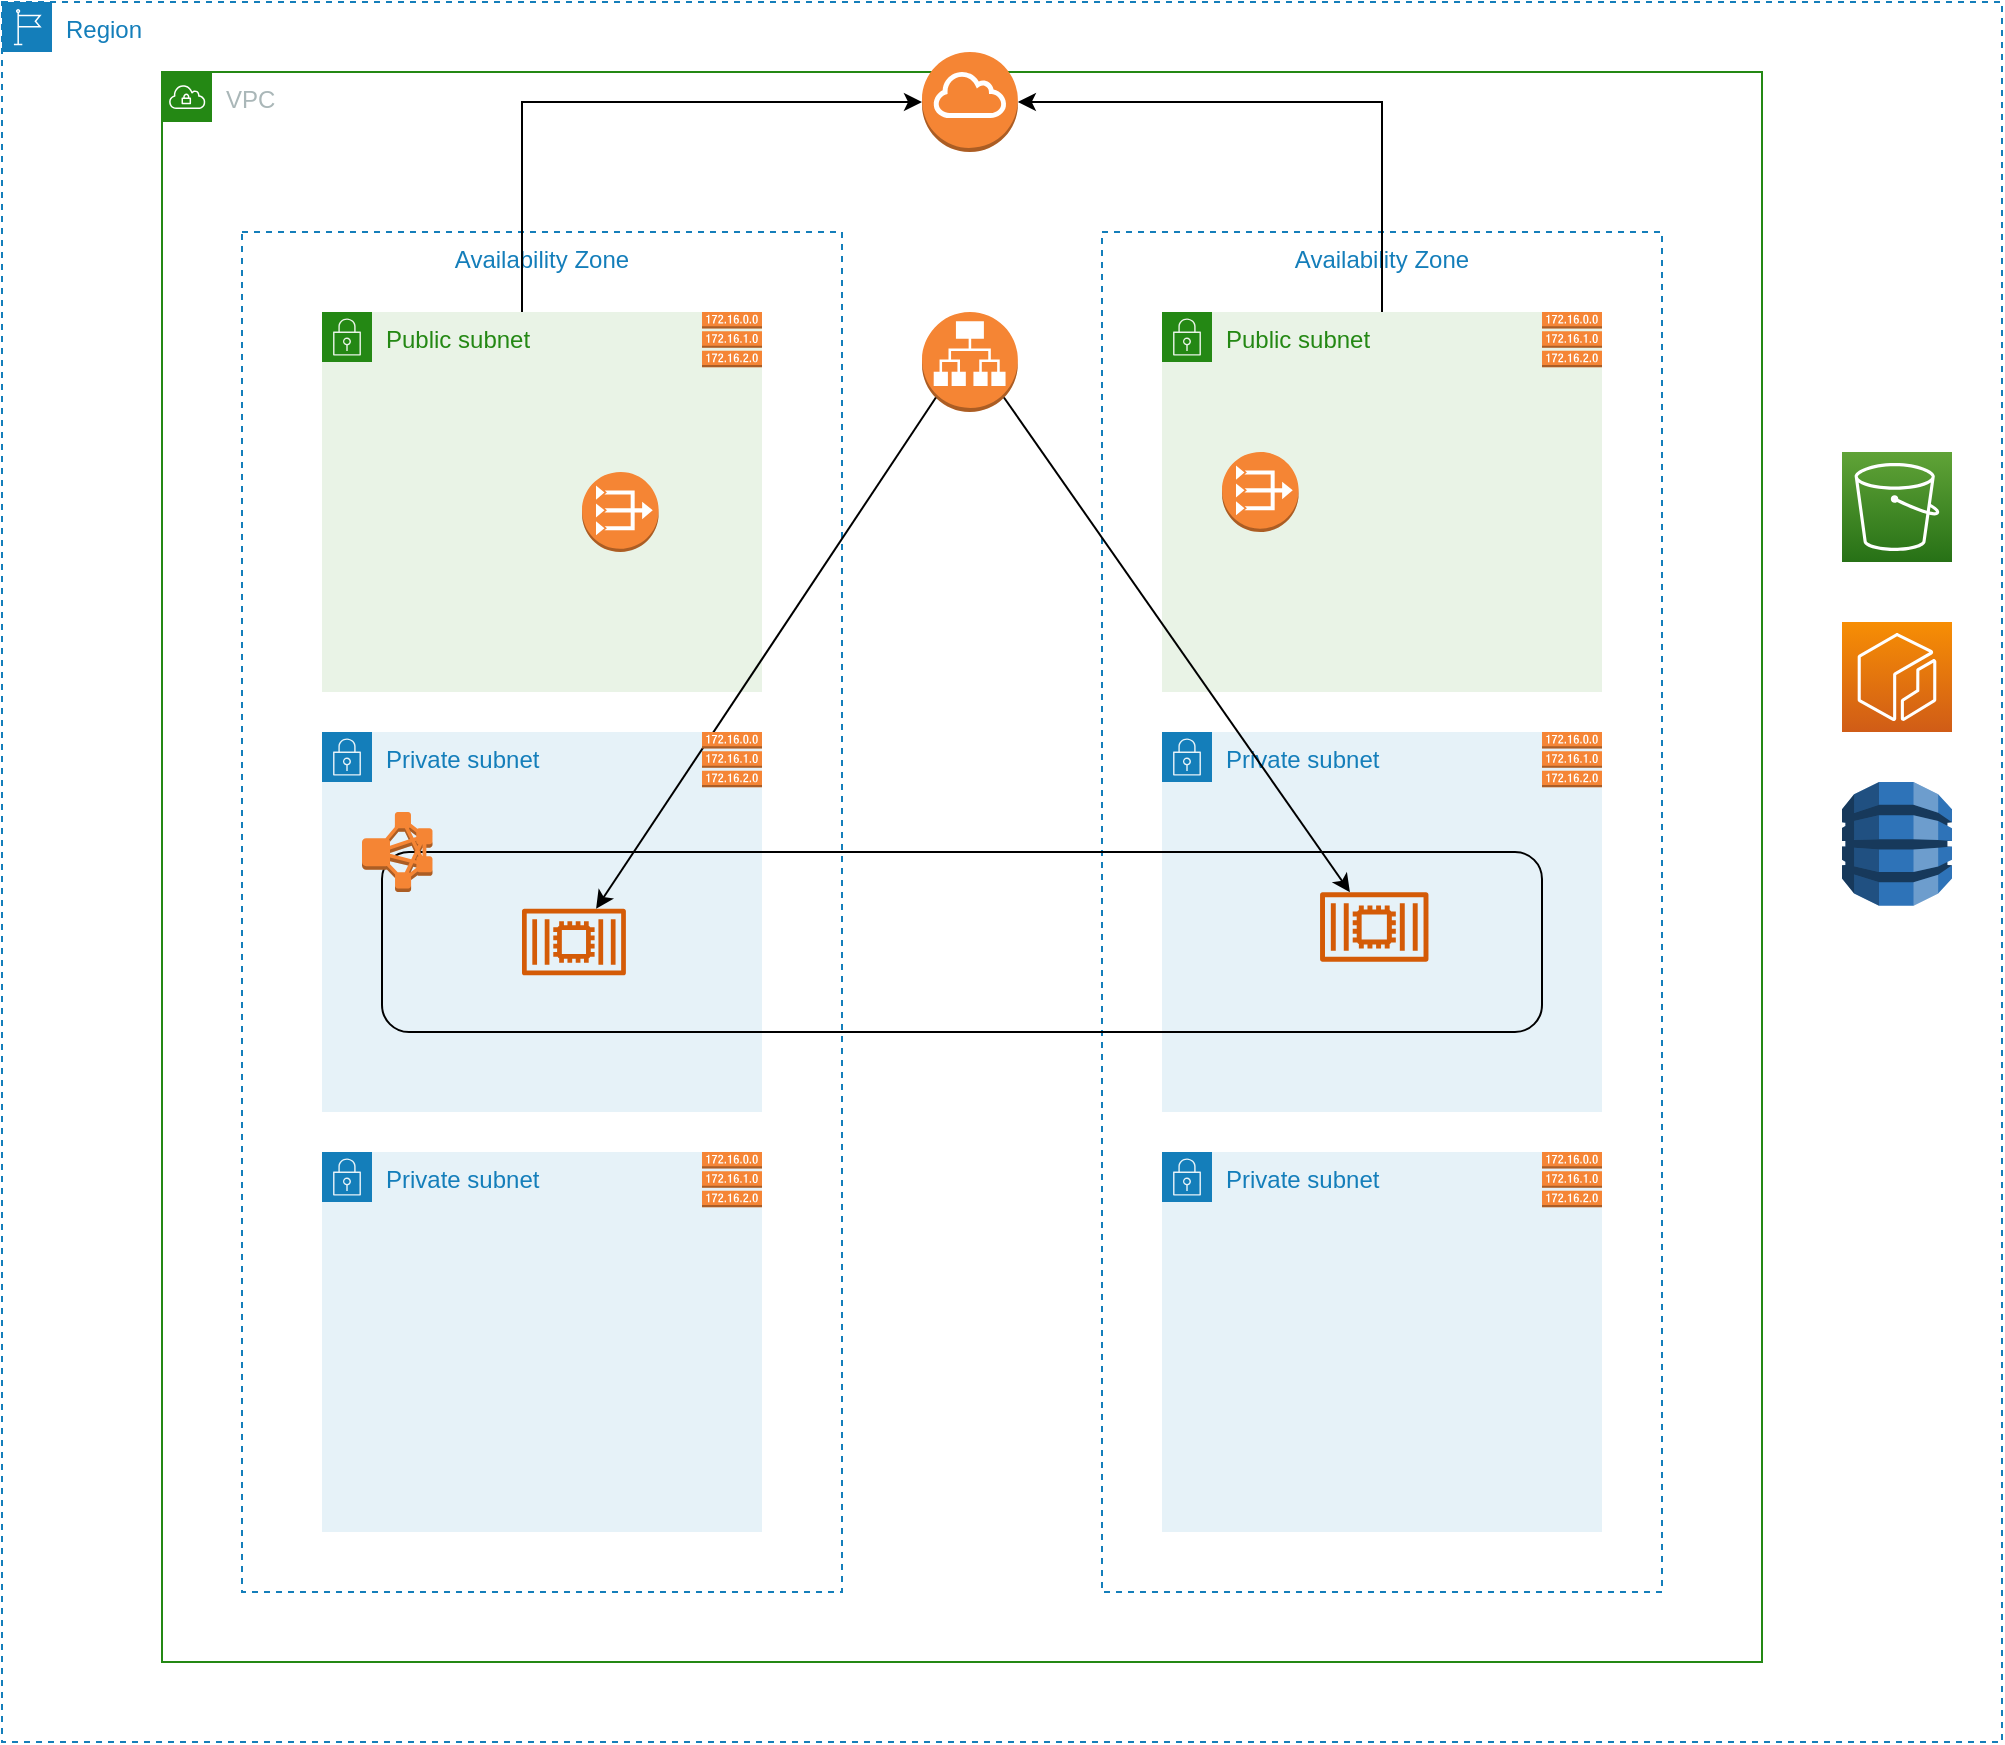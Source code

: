 <mxfile version="17.2.2" type="github">
  <diagram id="kLvLH0YnfWJ-6zQmONw3" name="Page-1">
    <mxGraphModel dx="1595" dy="971" grid="1" gridSize="10" guides="1" tooltips="1" connect="1" arrows="1" fold="1" page="1" pageScale="1" pageWidth="1920" pageHeight="1200" math="0" shadow="0">
      <root>
        <mxCell id="0" />
        <mxCell id="1" parent="0" />
        <mxCell id="I0gpD1vLXrpBhUwmVyEY-1" value="Region" style="points=[[0,0],[0.25,0],[0.5,0],[0.75,0],[1,0],[1,0.25],[1,0.5],[1,0.75],[1,1],[0.75,1],[0.5,1],[0.25,1],[0,1],[0,0.75],[0,0.5],[0,0.25]];outlineConnect=0;gradientColor=none;html=1;whiteSpace=wrap;fontSize=12;fontStyle=0;container=1;pointerEvents=0;collapsible=0;recursiveResize=0;shape=mxgraph.aws4.group;grIcon=mxgraph.aws4.group_region;strokeColor=#147EBA;fillColor=none;verticalAlign=top;align=left;spacingLeft=30;fontColor=#147EBA;dashed=1;" vertex="1" parent="1">
          <mxGeometry x="320" y="70" width="1000" height="870" as="geometry" />
        </mxCell>
        <mxCell id="I0gpD1vLXrpBhUwmVyEY-3" value="VPC" style="points=[[0,0],[0.25,0],[0.5,0],[0.75,0],[1,0],[1,0.25],[1,0.5],[1,0.75],[1,1],[0.75,1],[0.5,1],[0.25,1],[0,1],[0,0.75],[0,0.5],[0,0.25]];outlineConnect=0;gradientColor=none;html=1;whiteSpace=wrap;fontSize=12;fontStyle=0;container=1;pointerEvents=0;collapsible=0;recursiveResize=0;shape=mxgraph.aws4.group;grIcon=mxgraph.aws4.group_vpc;strokeColor=#248814;fillColor=none;verticalAlign=top;align=left;spacingLeft=30;fontColor=#AAB7B8;dashed=0;" vertex="1" parent="I0gpD1vLXrpBhUwmVyEY-1">
          <mxGeometry x="80" y="35" width="800" height="795" as="geometry" />
        </mxCell>
        <mxCell id="I0gpD1vLXrpBhUwmVyEY-5" value="Availability Zone" style="fillColor=none;strokeColor=#147EBA;dashed=1;verticalAlign=top;fontStyle=0;fontColor=#147EBA;" vertex="1" parent="I0gpD1vLXrpBhUwmVyEY-3">
          <mxGeometry x="40" y="80" width="300" height="680" as="geometry" />
        </mxCell>
        <mxCell id="I0gpD1vLXrpBhUwmVyEY-6" value="Availability Zone" style="fillColor=none;strokeColor=#147EBA;dashed=1;verticalAlign=top;fontStyle=0;fontColor=#147EBA;" vertex="1" parent="I0gpD1vLXrpBhUwmVyEY-3">
          <mxGeometry x="470" y="80" width="280" height="680" as="geometry" />
        </mxCell>
        <mxCell id="I0gpD1vLXrpBhUwmVyEY-17" value="" style="edgeStyle=orthogonalEdgeStyle;rounded=0;orthogonalLoop=1;jettySize=auto;html=1;entryX=0;entryY=0.5;entryDx=0;entryDy=0;entryPerimeter=0;" edge="1" parent="I0gpD1vLXrpBhUwmVyEY-3" source="I0gpD1vLXrpBhUwmVyEY-7" target="I0gpD1vLXrpBhUwmVyEY-15">
          <mxGeometry relative="1" as="geometry">
            <mxPoint x="240" y="-60" as="targetPoint" />
            <Array as="points">
              <mxPoint x="180" y="15" />
            </Array>
          </mxGeometry>
        </mxCell>
        <mxCell id="I0gpD1vLXrpBhUwmVyEY-7" value="Public subnet" style="points=[[0,0],[0.25,0],[0.5,0],[0.75,0],[1,0],[1,0.25],[1,0.5],[1,0.75],[1,1],[0.75,1],[0.5,1],[0.25,1],[0,1],[0,0.75],[0,0.5],[0,0.25]];outlineConnect=0;gradientColor=none;html=1;whiteSpace=wrap;fontSize=12;fontStyle=0;container=1;pointerEvents=0;collapsible=0;recursiveResize=0;shape=mxgraph.aws4.group;grIcon=mxgraph.aws4.group_security_group;grStroke=0;strokeColor=#248814;fillColor=#E9F3E6;verticalAlign=top;align=left;spacingLeft=30;fontColor=#248814;dashed=0;" vertex="1" parent="I0gpD1vLXrpBhUwmVyEY-3">
          <mxGeometry x="80" y="120" width="220" height="190" as="geometry" />
        </mxCell>
        <mxCell id="I0gpD1vLXrpBhUwmVyEY-19" value="" style="edgeStyle=orthogonalEdgeStyle;rounded=0;orthogonalLoop=1;jettySize=auto;html=1;entryX=1;entryY=0.5;entryDx=0;entryDy=0;entryPerimeter=0;" edge="1" parent="I0gpD1vLXrpBhUwmVyEY-3" source="I0gpD1vLXrpBhUwmVyEY-9" target="I0gpD1vLXrpBhUwmVyEY-15">
          <mxGeometry relative="1" as="geometry">
            <mxPoint x="760.0" y="30" as="targetPoint" />
            <Array as="points">
              <mxPoint x="610" y="15" />
            </Array>
          </mxGeometry>
        </mxCell>
        <mxCell id="I0gpD1vLXrpBhUwmVyEY-9" value="Public subnet" style="points=[[0,0],[0.25,0],[0.5,0],[0.75,0],[1,0],[1,0.25],[1,0.5],[1,0.75],[1,1],[0.75,1],[0.5,1],[0.25,1],[0,1],[0,0.75],[0,0.5],[0,0.25]];outlineConnect=0;gradientColor=none;html=1;whiteSpace=wrap;fontSize=12;fontStyle=0;container=1;pointerEvents=0;collapsible=0;recursiveResize=0;shape=mxgraph.aws4.group;grIcon=mxgraph.aws4.group_security_group;grStroke=0;strokeColor=#248814;fillColor=#E9F3E6;verticalAlign=top;align=left;spacingLeft=30;fontColor=#248814;dashed=0;" vertex="1" parent="I0gpD1vLXrpBhUwmVyEY-3">
          <mxGeometry x="500" y="120" width="220" height="190" as="geometry" />
        </mxCell>
        <mxCell id="I0gpD1vLXrpBhUwmVyEY-29" value="" style="outlineConnect=0;dashed=0;verticalLabelPosition=bottom;verticalAlign=top;align=center;html=1;shape=mxgraph.aws3.vpc_nat_gateway;fillColor=#F58534;gradientColor=none;aspect=fixed;" vertex="1" parent="I0gpD1vLXrpBhUwmVyEY-9">
          <mxGeometry x="30" y="70" width="38.33" height="40" as="geometry" />
        </mxCell>
        <mxCell id="I0gpD1vLXrpBhUwmVyEY-10" value="Private subnet" style="points=[[0,0],[0.25,0],[0.5,0],[0.75,0],[1,0],[1,0.25],[1,0.5],[1,0.75],[1,1],[0.75,1],[0.5,1],[0.25,1],[0,1],[0,0.75],[0,0.5],[0,0.25]];outlineConnect=0;gradientColor=none;html=1;whiteSpace=wrap;fontSize=12;fontStyle=0;container=1;pointerEvents=0;collapsible=0;recursiveResize=0;shape=mxgraph.aws4.group;grIcon=mxgraph.aws4.group_security_group;grStroke=0;strokeColor=#147EBA;fillColor=#E6F2F8;verticalAlign=top;align=left;spacingLeft=30;fontColor=#147EBA;dashed=0;" vertex="1" parent="I0gpD1vLXrpBhUwmVyEY-3">
          <mxGeometry x="80" y="330" width="220" height="190" as="geometry" />
        </mxCell>
        <mxCell id="I0gpD1vLXrpBhUwmVyEY-12" value="Private subnet" style="points=[[0,0],[0.25,0],[0.5,0],[0.75,0],[1,0],[1,0.25],[1,0.5],[1,0.75],[1,1],[0.75,1],[0.5,1],[0.25,1],[0,1],[0,0.75],[0,0.5],[0,0.25]];outlineConnect=0;gradientColor=none;html=1;whiteSpace=wrap;fontSize=12;fontStyle=0;container=1;pointerEvents=0;collapsible=0;recursiveResize=0;shape=mxgraph.aws4.group;grIcon=mxgraph.aws4.group_security_group;grStroke=0;strokeColor=#147EBA;fillColor=#E6F2F8;verticalAlign=top;align=left;spacingLeft=30;fontColor=#147EBA;dashed=0;" vertex="1" parent="I0gpD1vLXrpBhUwmVyEY-3">
          <mxGeometry x="500" y="330" width="220" height="190" as="geometry" />
        </mxCell>
        <mxCell id="I0gpD1vLXrpBhUwmVyEY-13" value="Private subnet" style="points=[[0,0],[0.25,0],[0.5,0],[0.75,0],[1,0],[1,0.25],[1,0.5],[1,0.75],[1,1],[0.75,1],[0.5,1],[0.25,1],[0,1],[0,0.75],[0,0.5],[0,0.25]];outlineConnect=0;gradientColor=none;html=1;whiteSpace=wrap;fontSize=12;fontStyle=0;container=1;pointerEvents=0;collapsible=0;recursiveResize=0;shape=mxgraph.aws4.group;grIcon=mxgraph.aws4.group_security_group;grStroke=0;strokeColor=#147EBA;fillColor=#E6F2F8;verticalAlign=top;align=left;spacingLeft=30;fontColor=#147EBA;dashed=0;" vertex="1" parent="I0gpD1vLXrpBhUwmVyEY-3">
          <mxGeometry x="80" y="540" width="220" height="190" as="geometry" />
        </mxCell>
        <mxCell id="I0gpD1vLXrpBhUwmVyEY-14" value="Private subnet" style="points=[[0,0],[0.25,0],[0.5,0],[0.75,0],[1,0],[1,0.25],[1,0.5],[1,0.75],[1,1],[0.75,1],[0.5,1],[0.25,1],[0,1],[0,0.75],[0,0.5],[0,0.25]];outlineConnect=0;gradientColor=none;html=1;whiteSpace=wrap;fontSize=12;fontStyle=0;container=1;pointerEvents=0;collapsible=0;recursiveResize=0;shape=mxgraph.aws4.group;grIcon=mxgraph.aws4.group_security_group;grStroke=0;strokeColor=#147EBA;fillColor=#E6F2F8;verticalAlign=top;align=left;spacingLeft=30;fontColor=#147EBA;dashed=0;" vertex="1" parent="I0gpD1vLXrpBhUwmVyEY-3">
          <mxGeometry x="500" y="540" width="220" height="190" as="geometry" />
        </mxCell>
        <mxCell id="I0gpD1vLXrpBhUwmVyEY-15" value="" style="outlineConnect=0;dashed=0;verticalLabelPosition=bottom;verticalAlign=top;align=center;html=1;shape=mxgraph.aws3.internet_gateway;fillColor=#F58534;gradientColor=none;aspect=fixed;" vertex="1" parent="I0gpD1vLXrpBhUwmVyEY-3">
          <mxGeometry x="380" y="-10" width="47.92" height="50" as="geometry" />
        </mxCell>
        <mxCell id="I0gpD1vLXrpBhUwmVyEY-21" value="" style="rounded=1;whiteSpace=wrap;html=1;fillColor=none;" vertex="1" parent="I0gpD1vLXrpBhUwmVyEY-3">
          <mxGeometry x="110" y="390" width="580" height="90" as="geometry" />
        </mxCell>
        <mxCell id="I0gpD1vLXrpBhUwmVyEY-22" value="" style="sketch=0;outlineConnect=0;fontColor=#232F3E;gradientColor=none;fillColor=#D45B07;strokeColor=none;dashed=0;verticalLabelPosition=bottom;verticalAlign=top;align=center;html=1;fontSize=12;fontStyle=0;aspect=fixed;pointerEvents=1;shape=mxgraph.aws4.container_2;" vertex="1" parent="I0gpD1vLXrpBhUwmVyEY-3">
          <mxGeometry x="180" y="418.23" width="51.94" height="33.54" as="geometry" />
        </mxCell>
        <mxCell id="I0gpD1vLXrpBhUwmVyEY-23" value="" style="sketch=0;outlineConnect=0;fontColor=#232F3E;gradientColor=none;fillColor=#D45B07;strokeColor=none;dashed=0;verticalLabelPosition=bottom;verticalAlign=top;align=center;html=1;fontSize=12;fontStyle=0;aspect=fixed;pointerEvents=1;shape=mxgraph.aws4.container_2;" vertex="1" parent="I0gpD1vLXrpBhUwmVyEY-3">
          <mxGeometry x="579.03" y="410" width="54.2" height="35" as="geometry" />
        </mxCell>
        <mxCell id="I0gpD1vLXrpBhUwmVyEY-20" value="" style="outlineConnect=0;dashed=0;verticalLabelPosition=bottom;verticalAlign=top;align=center;html=1;shape=mxgraph.aws3.emr_cluster;fillColor=#F58534;gradientColor=none;aspect=fixed;" vertex="1" parent="I0gpD1vLXrpBhUwmVyEY-3">
          <mxGeometry x="100" y="370" width="35.24" height="40" as="geometry" />
        </mxCell>
        <mxCell id="I0gpD1vLXrpBhUwmVyEY-24" value="" style="outlineConnect=0;dashed=0;verticalLabelPosition=bottom;verticalAlign=top;align=center;html=1;shape=mxgraph.aws3.vpc_nat_gateway;fillColor=#F58534;gradientColor=none;aspect=fixed;" vertex="1" parent="I0gpD1vLXrpBhUwmVyEY-3">
          <mxGeometry x="210" y="200" width="38.33" height="40" as="geometry" />
        </mxCell>
        <mxCell id="I0gpD1vLXrpBhUwmVyEY-26" value="" style="outlineConnect=0;dashed=0;verticalLabelPosition=bottom;verticalAlign=top;align=center;html=1;shape=mxgraph.aws3.application_load_balancer;fillColor=#F58534;gradientColor=none;aspect=fixed;" vertex="1" parent="I0gpD1vLXrpBhUwmVyEY-3">
          <mxGeometry x="380" y="120" width="47.92" height="50" as="geometry" />
        </mxCell>
        <mxCell id="I0gpD1vLXrpBhUwmVyEY-28" value="" style="endArrow=classic;html=1;rounded=0;exitX=0.855;exitY=0.855;exitDx=0;exitDy=0;exitPerimeter=0;" edge="1" parent="I0gpD1vLXrpBhUwmVyEY-3" source="I0gpD1vLXrpBhUwmVyEY-26" target="I0gpD1vLXrpBhUwmVyEY-23">
          <mxGeometry width="50" height="50" relative="1" as="geometry">
            <mxPoint x="489.587" y="195.3" as="sourcePoint" />
            <mxPoint x="265.383" y="485.115" as="targetPoint" />
          </mxGeometry>
        </mxCell>
        <mxCell id="I0gpD1vLXrpBhUwmVyEY-30" value="" style="outlineConnect=0;dashed=0;verticalLabelPosition=bottom;verticalAlign=top;align=center;html=1;shape=mxgraph.aws3.route_table;fillColor=#F58536;gradientColor=none;aspect=fixed;" vertex="1" parent="I0gpD1vLXrpBhUwmVyEY-3">
          <mxGeometry x="270" y="120" width="30" height="27.6" as="geometry" />
        </mxCell>
        <mxCell id="I0gpD1vLXrpBhUwmVyEY-27" value="" style="endArrow=classic;html=1;rounded=0;exitX=0.145;exitY=0.855;exitDx=0;exitDy=0;exitPerimeter=0;" edge="1" parent="I0gpD1vLXrpBhUwmVyEY-3" source="I0gpD1vLXrpBhUwmVyEY-26" target="I0gpD1vLXrpBhUwmVyEY-22">
          <mxGeometry width="50" height="50" relative="1" as="geometry">
            <mxPoint x="510" y="330" as="sourcePoint" />
            <mxPoint x="560" y="280" as="targetPoint" />
          </mxGeometry>
        </mxCell>
        <mxCell id="I0gpD1vLXrpBhUwmVyEY-31" value="" style="outlineConnect=0;dashed=0;verticalLabelPosition=bottom;verticalAlign=top;align=center;html=1;shape=mxgraph.aws3.route_table;fillColor=#F58536;gradientColor=none;aspect=fixed;" vertex="1" parent="I0gpD1vLXrpBhUwmVyEY-3">
          <mxGeometry x="690" y="120" width="30" height="27.6" as="geometry" />
        </mxCell>
        <mxCell id="I0gpD1vLXrpBhUwmVyEY-32" value="" style="outlineConnect=0;dashed=0;verticalLabelPosition=bottom;verticalAlign=top;align=center;html=1;shape=mxgraph.aws3.route_table;fillColor=#F58536;gradientColor=none;aspect=fixed;" vertex="1" parent="I0gpD1vLXrpBhUwmVyEY-3">
          <mxGeometry x="270" y="330" width="30" height="27.6" as="geometry" />
        </mxCell>
        <mxCell id="I0gpD1vLXrpBhUwmVyEY-33" value="" style="outlineConnect=0;dashed=0;verticalLabelPosition=bottom;verticalAlign=top;align=center;html=1;shape=mxgraph.aws3.route_table;fillColor=#F58536;gradientColor=none;aspect=fixed;" vertex="1" parent="I0gpD1vLXrpBhUwmVyEY-3">
          <mxGeometry x="690" y="330" width="30" height="27.6" as="geometry" />
        </mxCell>
        <mxCell id="I0gpD1vLXrpBhUwmVyEY-34" value="" style="outlineConnect=0;dashed=0;verticalLabelPosition=bottom;verticalAlign=top;align=center;html=1;shape=mxgraph.aws3.route_table;fillColor=#F58536;gradientColor=none;aspect=fixed;" vertex="1" parent="I0gpD1vLXrpBhUwmVyEY-3">
          <mxGeometry x="690" y="540" width="30" height="27.6" as="geometry" />
        </mxCell>
        <mxCell id="I0gpD1vLXrpBhUwmVyEY-35" value="" style="outlineConnect=0;dashed=0;verticalLabelPosition=bottom;verticalAlign=top;align=center;html=1;shape=mxgraph.aws3.route_table;fillColor=#F58536;gradientColor=none;aspect=fixed;" vertex="1" parent="I0gpD1vLXrpBhUwmVyEY-3">
          <mxGeometry x="270" y="540" width="30" height="27.6" as="geometry" />
        </mxCell>
        <mxCell id="I0gpD1vLXrpBhUwmVyEY-36" value="" style="sketch=0;points=[[0,0,0],[0.25,0,0],[0.5,0,0],[0.75,0,0],[1,0,0],[0,1,0],[0.25,1,0],[0.5,1,0],[0.75,1,0],[1,1,0],[0,0.25,0],[0,0.5,0],[0,0.75,0],[1,0.25,0],[1,0.5,0],[1,0.75,0]];outlineConnect=0;fontColor=#232F3E;gradientColor=#60A337;gradientDirection=north;fillColor=#277116;strokeColor=#ffffff;dashed=0;verticalLabelPosition=bottom;verticalAlign=top;align=center;html=1;fontSize=12;fontStyle=0;aspect=fixed;shape=mxgraph.aws4.resourceIcon;resIcon=mxgraph.aws4.s3;" vertex="1" parent="I0gpD1vLXrpBhUwmVyEY-1">
          <mxGeometry x="920" y="225" width="55" height="55" as="geometry" />
        </mxCell>
        <mxCell id="I0gpD1vLXrpBhUwmVyEY-37" value="" style="sketch=0;points=[[0,0,0],[0.25,0,0],[0.5,0,0],[0.75,0,0],[1,0,0],[0,1,0],[0.25,1,0],[0.5,1,0],[0.75,1,0],[1,1,0],[0,0.25,0],[0,0.5,0],[0,0.75,0],[1,0.25,0],[1,0.5,0],[1,0.75,0]];outlineConnect=0;fontColor=#232F3E;gradientColor=#F78E04;gradientDirection=north;fillColor=#D05C17;strokeColor=#ffffff;dashed=0;verticalLabelPosition=bottom;verticalAlign=top;align=center;html=1;fontSize=12;fontStyle=0;aspect=fixed;shape=mxgraph.aws4.resourceIcon;resIcon=mxgraph.aws4.ecr;" vertex="1" parent="I0gpD1vLXrpBhUwmVyEY-1">
          <mxGeometry x="920" y="310" width="55" height="55" as="geometry" />
        </mxCell>
        <mxCell id="I0gpD1vLXrpBhUwmVyEY-38" value="" style="outlineConnect=0;dashed=0;verticalLabelPosition=bottom;verticalAlign=top;align=center;html=1;shape=mxgraph.aws3.dynamo_db;fillColor=#2E73B8;gradientColor=none;aspect=fixed;" vertex="1" parent="I0gpD1vLXrpBhUwmVyEY-1">
          <mxGeometry x="920" y="390" width="55" height="61.88" as="geometry" />
        </mxCell>
      </root>
    </mxGraphModel>
  </diagram>
</mxfile>
